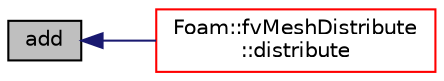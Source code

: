 digraph "add"
{
  bgcolor="transparent";
  edge [fontname="Helvetica",fontsize="10",labelfontname="Helvetica",labelfontsize="10"];
  node [fontname="Helvetica",fontsize="10",shape=record];
  rankdir="LR";
  Node104 [label="add",height=0.2,width=0.4,color="black", fillcolor="grey75", style="filled", fontcolor="black"];
  Node104 -> Node105 [dir="back",color="midnightblue",fontsize="10",style="solid",fontname="Helvetica"];
  Node105 [label="Foam::fvMeshDistribute\l::distribute",height=0.2,width=0.4,color="red",URL="$a22197.html#acb11a389cf765470aea69d37a526cf1f",tooltip="Send cells to neighbours according to distribution. "];
}
